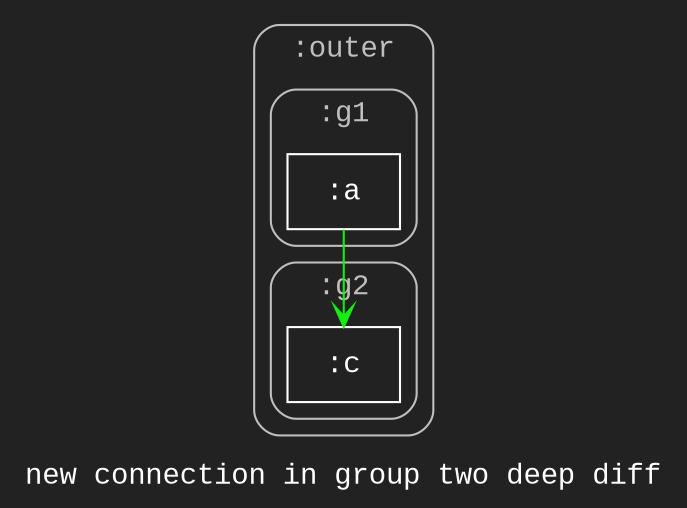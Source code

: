 digraph D {
    tooltip="new connection in group two deep diff";
    label="new connection in group two deep diff";
    bgcolor="#222222";
    fontcolor="#ffffff";
    fontname="Courier New";
    
    subgraph cluster_node1 { /* :outer */
        label=":outer";
        style="rounded";
        fontname="Courier New";
        color="#bfbfbf";
        fontcolor="#bfbfbf";
        tooltip=":outer";
        
        subgraph cluster_node2 { /* :g1 */
            label=":g1";
            style="rounded";
            fontname="Courier New";
            color="#bfbfbf";
            fontcolor="#bfbfbf";
            tooltip=":outer:g1";
            
            node3 [color="#ffffff",fontcolor="#ffffff",fontname="Courier New",shape="rectangle",tooltip=":outer:g1:a",label=":a"]
        }
        subgraph cluster_node4 { /* :g2 */
            label=":g2";
            style="rounded";
            fontname="Courier New";
            color="#bfbfbf";
            fontcolor="#bfbfbf";
            tooltip=":outer:g2";
            
            node5 [color="#ffffff",fontcolor="#ffffff",fontname="Courier New",shape="rectangle",tooltip=":outer:g2:c",label=":c"]
        }
    }
    
    node3 -> node5 [arrowhead="vee",color="#15ef10",tooltip=":outer:g1:a\n   ->\n:outer:g2:c",]
}
